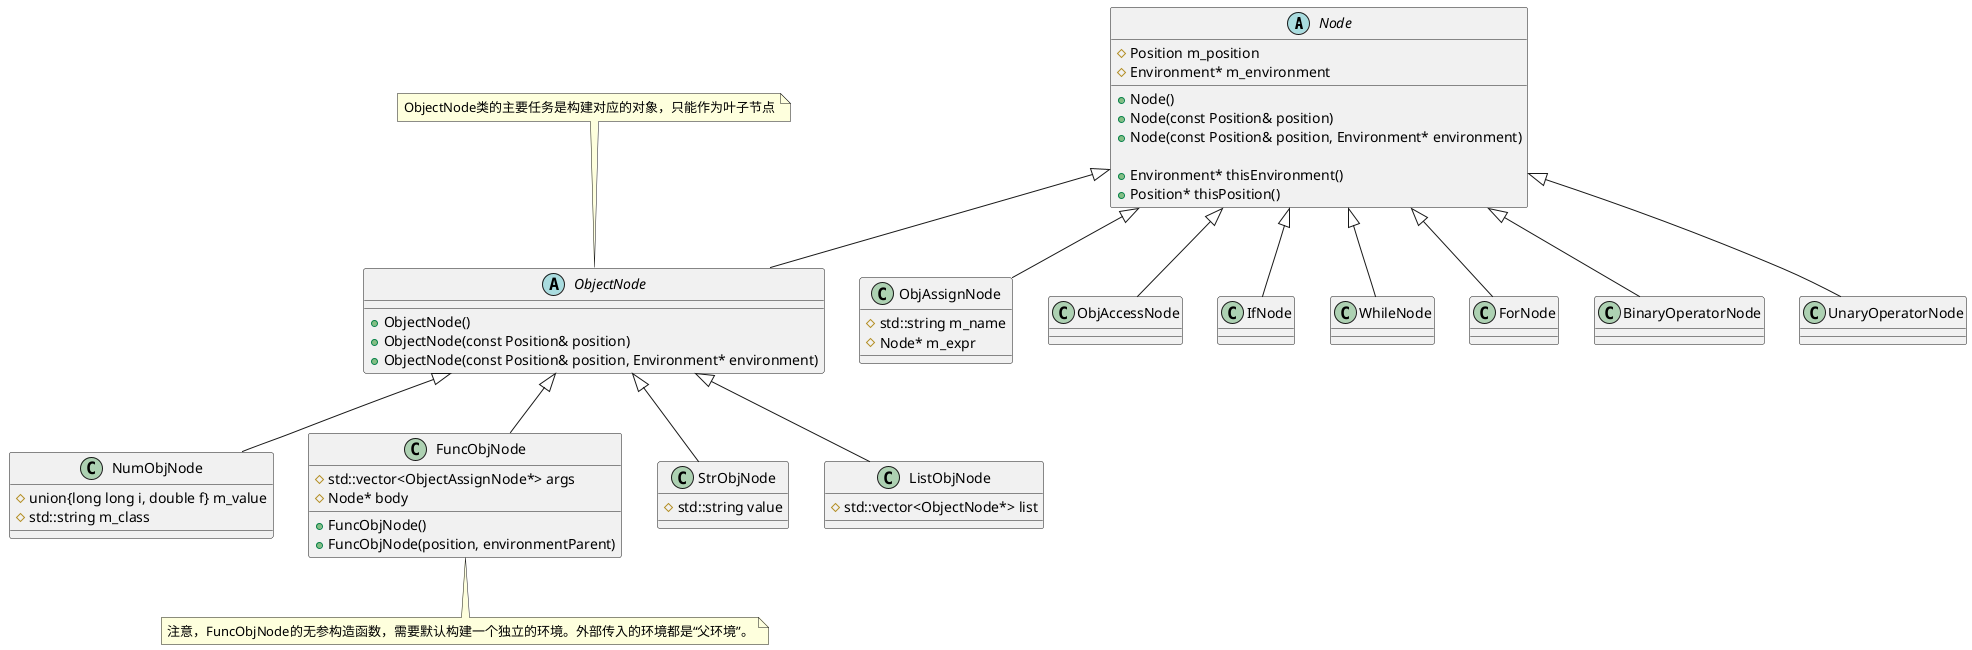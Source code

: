 @startuml
'!include https://unpkg.com/plantuml-style-c4@latest/core.puml
'!theme std

'https://plantuml.com/class-diagram
abstract class Node{
    # Position m_position
    # Environment* m_environment

    + Node()
    + Node(const Position& position)
    + Node(const Position& position, Environment* environment)

    + Environment* thisEnvironment()
    + Position* thisPosition()
}

abstract class ObjectNode{
    + ObjectNode()
    + ObjectNode(const Position& position)
    + ObjectNode(const Position& position, Environment* environment)
}
note top: ObjectNode类的主要任务是构建对应的对象，只能作为叶子节点
class NumObjNode{
    # union{long long i, double f} m_value
    # std::string m_class
}
class FuncObjNode{
    # std::vector<ObjectAssignNode*> args
    # Node* body

    + FuncObjNode()
    + FuncObjNode(position, environmentParent)
}
note bottom: 注意，FuncObjNode的无参构造函数，需要默认构建一个独立的环境。外部传入的环境都是“父环境”。
class StrObjNode{
    # std::string value
}
class ListObjNode{
    # std::vector<ObjectNode*> list
}

ObjectNode <|-- NumObjNode
ObjectNode <|-- FuncObjNode
ObjectNode <|-- StrObjNode
ObjectNode <|-- ListObjNode

class ObjAssignNode{
    # std::string m_name
    # Node* m_expr
}

class ObjAccessNode

Node <|-- ObjectNode
Node <|-- ObjAccessNode
Node <|-- ObjAssignNode
Node <|-- IfNode
Node <|-- WhileNode
Node <|-- ForNode
Node <|-- BinaryOperatorNode
Node <|-- UnaryOperatorNode

@enduml